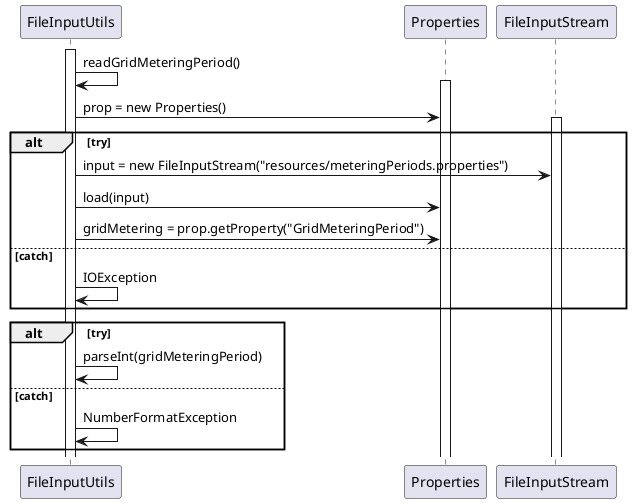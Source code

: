 US051 As an Administrator, I want to define the metering period for grids (in minutes) using a configuration file. It is assumed the first metering period starts at 00:00. The sum of all periods in the day must be 24:00.

@startuml
activate FileInputUtils
FileInputUtils -> FileInputUtils: readGridMeteringPeriod()
activate Properties
FileInputUtils -> Properties: prop = new Properties()

alt try
activate FileInputStream
FileInputUtils -> FileInputStream: input = new FileInputStream("resources/meteringPeriods.properties")
FileInputUtils -> Properties: load(input)
FileInputUtils -> Properties: gridMetering = prop.getProperty("GridMeteringPeriod")

else catch
FileInputUtils -> FileInputUtils: IOException

end

alt try
FileInputUtils -> FileInputUtils: parseInt(gridMeteringPeriod)

else catch
FileInputUtils -> FileInputUtils: NumberFormatException

end

@enduml
